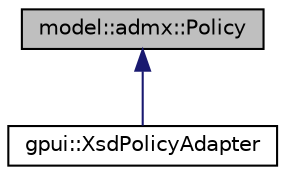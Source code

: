 digraph "model::admx::Policy"
{
 // LATEX_PDF_SIZE
  edge [fontname="Helvetica",fontsize="10",labelfontname="Helvetica",labelfontsize="10"];
  node [fontname="Helvetica",fontsize="10",shape=record];
  Node1 [label="model::admx::Policy",height=0.2,width=0.4,color="black", fillcolor="grey75", style="filled", fontcolor="black",tooltip="The Policy class corresponds to a single Group Policy setting."];
  Node1 -> Node2 [dir="back",color="midnightblue",fontsize="10",style="solid",fontname="Helvetica"];
  Node2 [label="gpui::XsdPolicyAdapter",height=0.2,width=0.4,color="black", fillcolor="white", style="filled",URL="$classgpui_1_1_xsd_policy_adapter.html",tooltip=" "];
}
